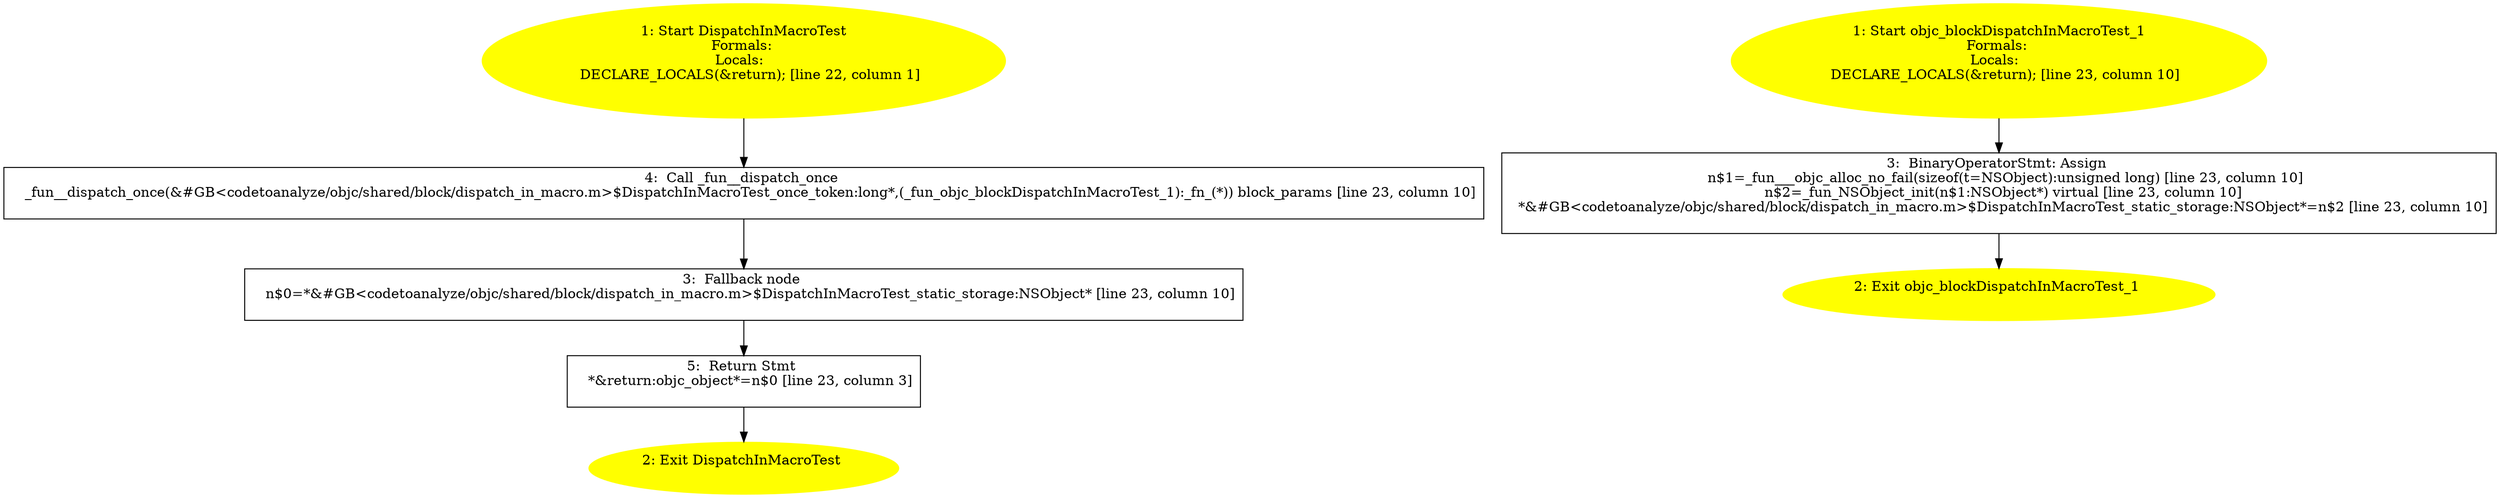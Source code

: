 /* @generated */
digraph iCFG {
"DispatchInMacroTest.f5d56763274a479d06265a2f9562bef1_1" [label="1: Start DispatchInMacroTest\nFormals: \nLocals:  \n   DECLARE_LOCALS(&return); [line 22, column 1]\n " color=yellow style=filled]
	

	 "DispatchInMacroTest.f5d56763274a479d06265a2f9562bef1_1" -> "DispatchInMacroTest.f5d56763274a479d06265a2f9562bef1_4" ;
"DispatchInMacroTest.f5d56763274a479d06265a2f9562bef1_2" [label="2: Exit DispatchInMacroTest \n  " color=yellow style=filled]
	

"DispatchInMacroTest.f5d56763274a479d06265a2f9562bef1_3" [label="3:  Fallback node \n   n$0=*&#GB<codetoanalyze/objc/shared/block/dispatch_in_macro.m>$DispatchInMacroTest_static_storage:NSObject* [line 23, column 10]\n " shape="box"]
	

	 "DispatchInMacroTest.f5d56763274a479d06265a2f9562bef1_3" -> "DispatchInMacroTest.f5d56763274a479d06265a2f9562bef1_5" ;
"DispatchInMacroTest.f5d56763274a479d06265a2f9562bef1_4" [label="4:  Call _fun__dispatch_once \n   _fun__dispatch_once(&#GB<codetoanalyze/objc/shared/block/dispatch_in_macro.m>$DispatchInMacroTest_once_token:long*,(_fun_objc_blockDispatchInMacroTest_1):_fn_(*)) block_params [line 23, column 10]\n " shape="box"]
	

	 "DispatchInMacroTest.f5d56763274a479d06265a2f9562bef1_4" -> "DispatchInMacroTest.f5d56763274a479d06265a2f9562bef1_3" ;
"DispatchInMacroTest.f5d56763274a479d06265a2f9562bef1_5" [label="5:  Return Stmt \n   *&return:objc_object*=n$0 [line 23, column 3]\n " shape="box"]
	

	 "DispatchInMacroTest.f5d56763274a479d06265a2f9562bef1_5" -> "DispatchInMacroTest.f5d56763274a479d06265a2f9562bef1_2" ;
"objc_blockDispatchInMacroTest_1.0a2ff27838c52acc175e58f653e6eaad_1" [label="1: Start objc_blockDispatchInMacroTest_1\nFormals: \nLocals:  \n   DECLARE_LOCALS(&return); [line 23, column 10]\n " color=yellow style=filled]
	

	 "objc_blockDispatchInMacroTest_1.0a2ff27838c52acc175e58f653e6eaad_1" -> "objc_blockDispatchInMacroTest_1.0a2ff27838c52acc175e58f653e6eaad_3" ;
"objc_blockDispatchInMacroTest_1.0a2ff27838c52acc175e58f653e6eaad_2" [label="2: Exit objc_blockDispatchInMacroTest_1 \n  " color=yellow style=filled]
	

"objc_blockDispatchInMacroTest_1.0a2ff27838c52acc175e58f653e6eaad_3" [label="3:  BinaryOperatorStmt: Assign \n   n$1=_fun___objc_alloc_no_fail(sizeof(t=NSObject):unsigned long) [line 23, column 10]\n  n$2=_fun_NSObject_init(n$1:NSObject*) virtual [line 23, column 10]\n  *&#GB<codetoanalyze/objc/shared/block/dispatch_in_macro.m>$DispatchInMacroTest_static_storage:NSObject*=n$2 [line 23, column 10]\n " shape="box"]
	

	 "objc_blockDispatchInMacroTest_1.0a2ff27838c52acc175e58f653e6eaad_3" -> "objc_blockDispatchInMacroTest_1.0a2ff27838c52acc175e58f653e6eaad_2" ;
}
